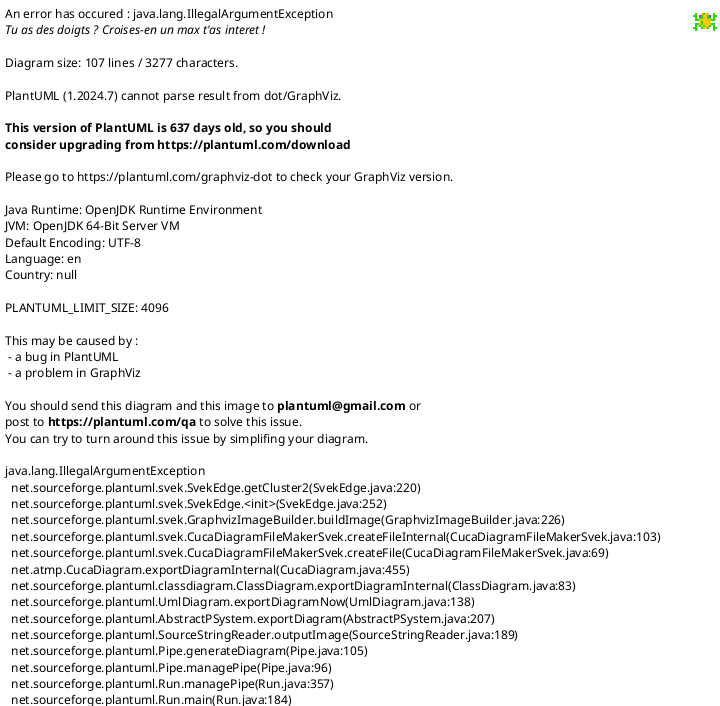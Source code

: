 @startuml

title __AMULET's Class Diagram__\n

  namespace com.kedacom.vconf.sdk.amulet {
    class com.kedacom.vconf.sdk.amulet.BuildConfig {
    }
  }
  

  namespace com.kedacom.vconf.sdk.amulet {
    class com.kedacom.vconf.sdk.amulet.BuildConfig {
    }
  }
  

  namespace com.kedacom.vconf.sdk.amulet {
    abstract class com.kedacom.vconf.sdk.amulet.Caster {
    }
  }
  

  namespace com.kedacom.vconf.sdk.amulet {
    class com.kedacom.vconf.sdk.amulet.CommandFairy {
    }
  }
  

  namespace com.kedacom.vconf.sdk.amulet {
    class com.kedacom.vconf.sdk.amulet.CrystalBall {
    }
  }
  

  namespace com.kedacom.vconf.sdk.amulet {
    class com.kedacom.vconf.sdk.amulet.FakeCrystalBall {
    }
  }
  

  namespace com.kedacom.vconf.sdk.amulet {
    interface com.kedacom.vconf.sdk.amulet.ICrystalBall {
    }
  }
  

  namespace com.kedacom.vconf.sdk.amulet {
    interface com.kedacom.vconf.sdk.amulet.IFairy {
    }
  }
  

  namespace com.kedacom.vconf.sdk.amulet {
    interface com.kedacom.vconf.sdk.amulet.IResultListener {
    }
  }
  

  namespace com.kedacom.vconf.sdk.amulet {
    class com.kedacom.vconf.sdk.amulet.MagicBook {
    }
  }
  

  namespace com.kedacom.vconf.sdk.amulet {
    class com.kedacom.vconf.sdk.amulet.NotificationFairy {
    }
  }
  

  namespace com.kedacom.vconf.sdk.amulet {
    class com.kedacom.vconf.sdk.amulet.SessionFairy {
    }
  }
  

  namespace com.kedacom.vconf.sdk.amulet {
    class com.kedacom.vconf.sdk.amulet.SimulatedDataRepository {
    }
  }
  

  com.kedacom.vconf.sdk.amulet.Caster .up.|> com.kedacom.vconf.sdk.amulet.IFairy.INotificationFairy.IListener
  com.kedacom.vconf.sdk.amulet.Caster .up.|> com.kedacom.vconf.sdk.amulet.IFairy.ISessionFairy.IListener
  com.kedacom.vconf.sdk.amulet.Caster o-- com.kedacom.vconf.sdk.amulet.IFairy.ICommandFairy : commandFairy
  com.kedacom.vconf.sdk.amulet.Caster o-- com.kedacom.vconf.sdk.amulet.ICrystalBall : crystalBall
  com.kedacom.vconf.sdk.amulet.Caster o-- com.kedacom.vconf.sdk.amulet.IFairy.INotificationFairy : notificationFairy
  com.kedacom.vconf.sdk.amulet.Caster o-- com.kedacom.vconf.sdk.amulet.IFairy.ISessionFairy : sessionFairy
  com.kedacom.vconf.sdk.amulet.CommandFairy .up.|> com.kedacom.vconf.sdk.amulet.IFairy.ICommandFairy
  com.kedacom.vconf.sdk.amulet.CommandFairy o-- com.kedacom.vconf.sdk.amulet.ICrystalBall : crystalBall
  com.kedacom.vconf.sdk.amulet.CrystalBall .up.|> com.kedacom.vconf.sdk.amulet.ICrystalBall
  com.kedacom.vconf.sdk.amulet.FakeCrystalBall -up-|> com.kedacom.vconf.sdk.amulet.CrystalBall
  com.kedacom.vconf.sdk.amulet.FakeCrystalBall o-- com.kedacom.vconf.sdk.amulet.MagicBook : magicBook
  com.kedacom.vconf.sdk.amulet.NotificationFairy .up.|> com.kedacom.vconf.sdk.amulet.IFairy.INotificationFairy
  com.kedacom.vconf.sdk.amulet.NotificationFairy o-- com.kedacom.vconf.sdk.amulet.ICrystalBall : crystalBall
  com.kedacom.vconf.sdk.amulet.SessionFairy .up.|> com.kedacom.vconf.sdk.amulet.IFairy.ISessionFairy
  com.kedacom.vconf.sdk.amulet.SessionFairy o-- com.kedacom.vconf.sdk.amulet.ICrystalBall : crystalBall


right footer


PlantUML diagram generated by SketchIt! (https://bitbucket.org/pmesmeur/sketch.it)
For more information about this tool, please contact philippe.mesmeur@gmail.com
endfooter

@enduml
